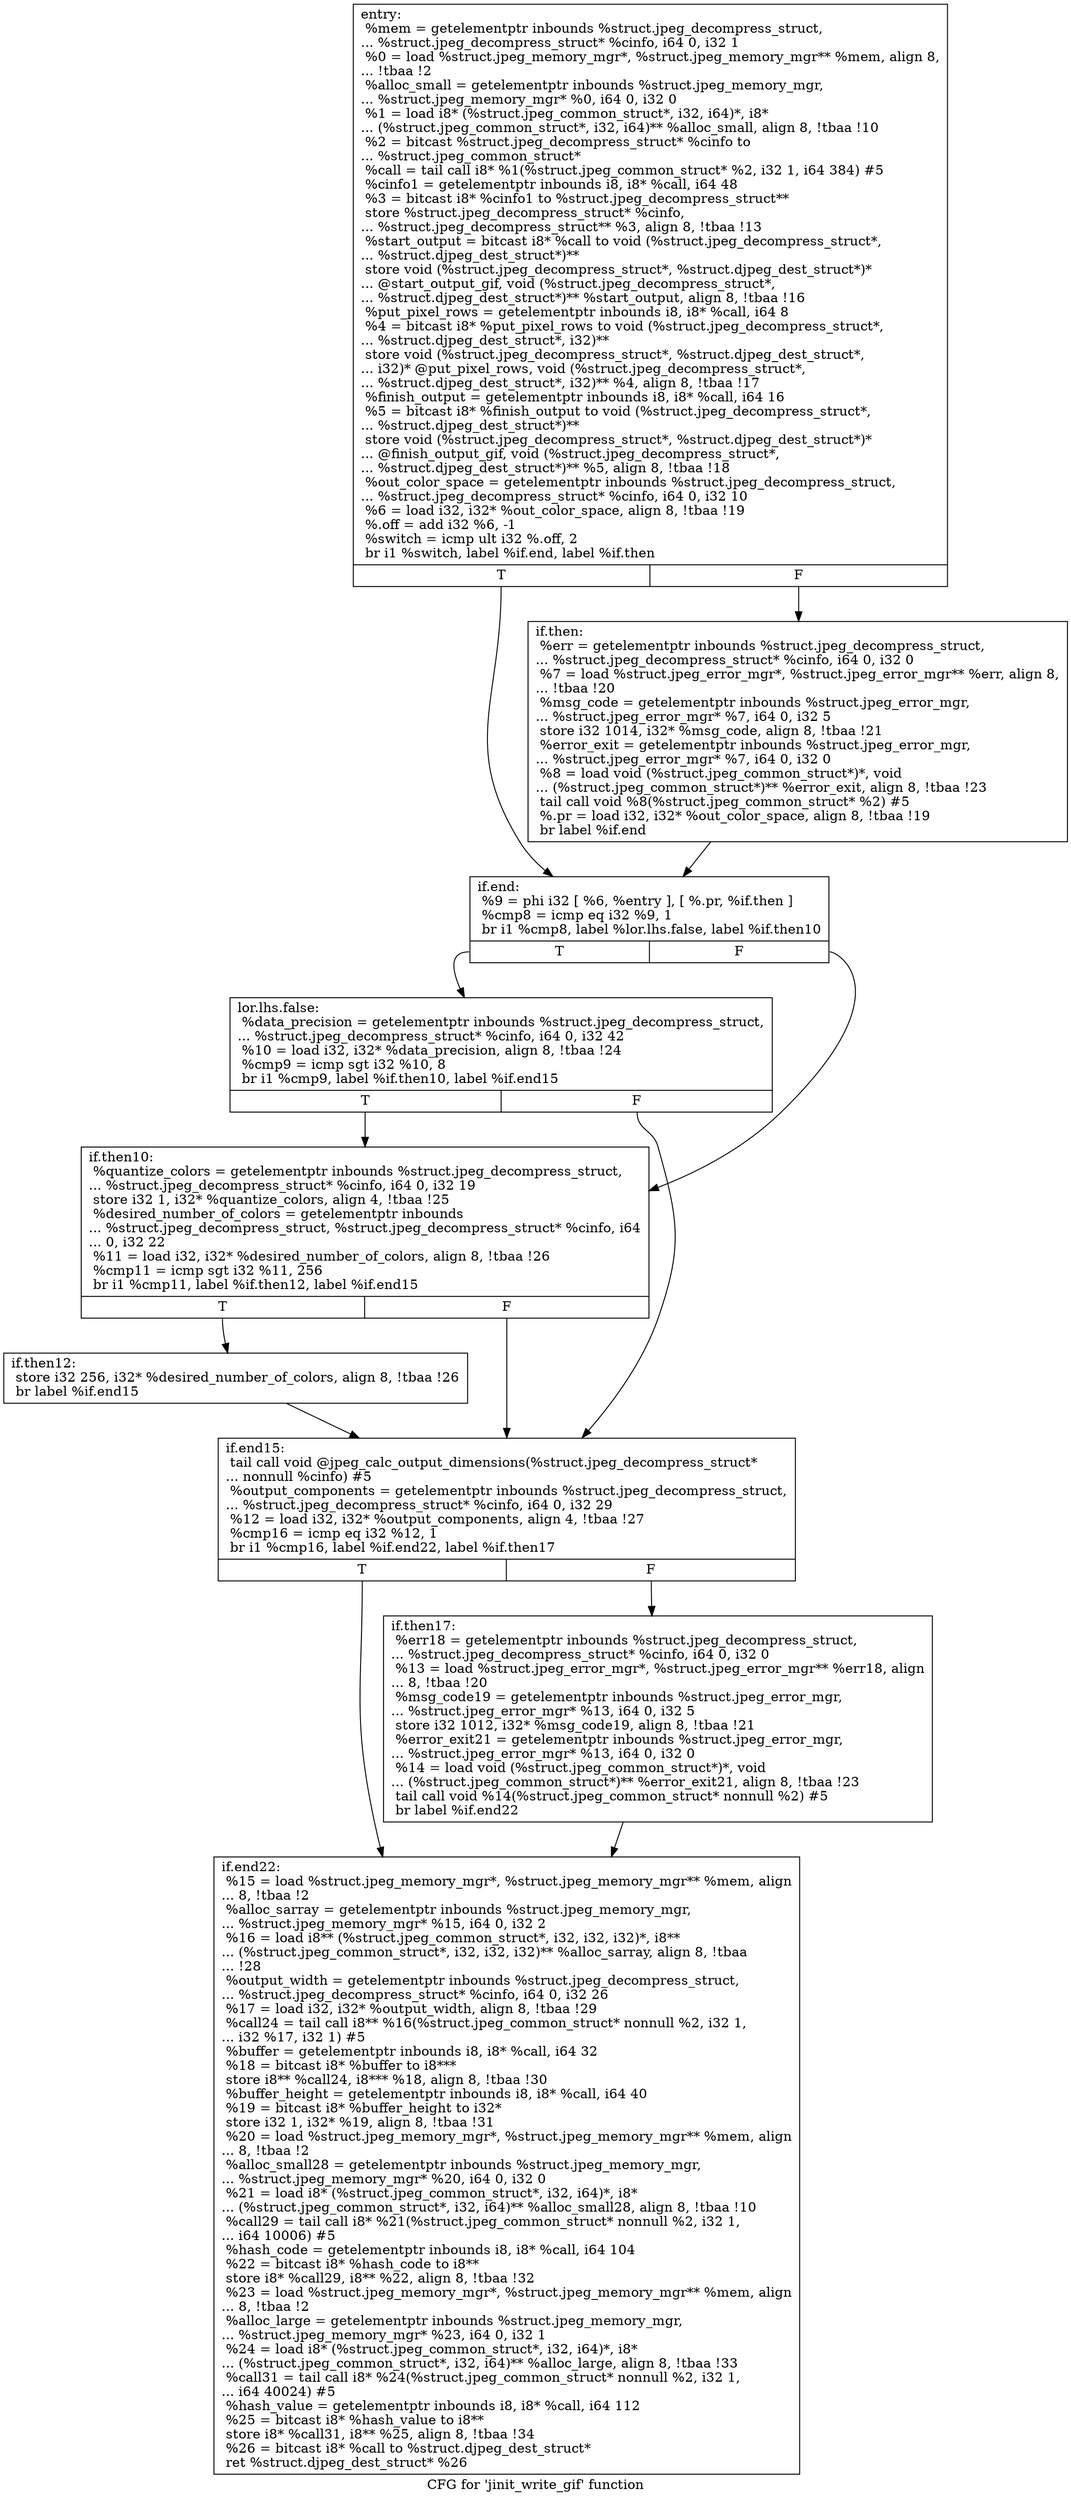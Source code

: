 digraph "CFG for 'jinit_write_gif' function" {
	label="CFG for 'jinit_write_gif' function";

	Node0x4bac220 [shape=record,label="{entry:\l  %mem = getelementptr inbounds %struct.jpeg_decompress_struct,\l... %struct.jpeg_decompress_struct* %cinfo, i64 0, i32 1\l  %0 = load %struct.jpeg_memory_mgr*, %struct.jpeg_memory_mgr** %mem, align 8,\l... !tbaa !2\l  %alloc_small = getelementptr inbounds %struct.jpeg_memory_mgr,\l... %struct.jpeg_memory_mgr* %0, i64 0, i32 0\l  %1 = load i8* (%struct.jpeg_common_struct*, i32, i64)*, i8*\l... (%struct.jpeg_common_struct*, i32, i64)** %alloc_small, align 8, !tbaa !10\l  %2 = bitcast %struct.jpeg_decompress_struct* %cinfo to\l... %struct.jpeg_common_struct*\l  %call = tail call i8* %1(%struct.jpeg_common_struct* %2, i32 1, i64 384) #5\l  %cinfo1 = getelementptr inbounds i8, i8* %call, i64 48\l  %3 = bitcast i8* %cinfo1 to %struct.jpeg_decompress_struct**\l  store %struct.jpeg_decompress_struct* %cinfo,\l... %struct.jpeg_decompress_struct** %3, align 8, !tbaa !13\l  %start_output = bitcast i8* %call to void (%struct.jpeg_decompress_struct*,\l... %struct.djpeg_dest_struct*)**\l  store void (%struct.jpeg_decompress_struct*, %struct.djpeg_dest_struct*)*\l... @start_output_gif, void (%struct.jpeg_decompress_struct*,\l... %struct.djpeg_dest_struct*)** %start_output, align 8, !tbaa !16\l  %put_pixel_rows = getelementptr inbounds i8, i8* %call, i64 8\l  %4 = bitcast i8* %put_pixel_rows to void (%struct.jpeg_decompress_struct*,\l... %struct.djpeg_dest_struct*, i32)**\l  store void (%struct.jpeg_decompress_struct*, %struct.djpeg_dest_struct*,\l... i32)* @put_pixel_rows, void (%struct.jpeg_decompress_struct*,\l... %struct.djpeg_dest_struct*, i32)** %4, align 8, !tbaa !17\l  %finish_output = getelementptr inbounds i8, i8* %call, i64 16\l  %5 = bitcast i8* %finish_output to void (%struct.jpeg_decompress_struct*,\l... %struct.djpeg_dest_struct*)**\l  store void (%struct.jpeg_decompress_struct*, %struct.djpeg_dest_struct*)*\l... @finish_output_gif, void (%struct.jpeg_decompress_struct*,\l... %struct.djpeg_dest_struct*)** %5, align 8, !tbaa !18\l  %out_color_space = getelementptr inbounds %struct.jpeg_decompress_struct,\l... %struct.jpeg_decompress_struct* %cinfo, i64 0, i32 10\l  %6 = load i32, i32* %out_color_space, align 8, !tbaa !19\l  %.off = add i32 %6, -1\l  %switch = icmp ult i32 %.off, 2\l  br i1 %switch, label %if.end, label %if.then\l|{<s0>T|<s1>F}}"];
	Node0x4bac220:s0 -> Node0x4bb2be0;
	Node0x4bac220:s1 -> Node0x4bac180;
	Node0x4bac180 [shape=record,label="{if.then:                                          \l  %err = getelementptr inbounds %struct.jpeg_decompress_struct,\l... %struct.jpeg_decompress_struct* %cinfo, i64 0, i32 0\l  %7 = load %struct.jpeg_error_mgr*, %struct.jpeg_error_mgr** %err, align 8,\l... !tbaa !20\l  %msg_code = getelementptr inbounds %struct.jpeg_error_mgr,\l... %struct.jpeg_error_mgr* %7, i64 0, i32 5\l  store i32 1014, i32* %msg_code, align 8, !tbaa !21\l  %error_exit = getelementptr inbounds %struct.jpeg_error_mgr,\l... %struct.jpeg_error_mgr* %7, i64 0, i32 0\l  %8 = load void (%struct.jpeg_common_struct*)*, void\l... (%struct.jpeg_common_struct*)** %error_exit, align 8, !tbaa !23\l  tail call void %8(%struct.jpeg_common_struct* %2) #5\l  %.pr = load i32, i32* %out_color_space, align 8, !tbaa !19\l  br label %if.end\l}"];
	Node0x4bac180 -> Node0x4bb2be0;
	Node0x4bb2be0 [shape=record,label="{if.end:                                           \l  %9 = phi i32 [ %6, %entry ], [ %.pr, %if.then ]\l  %cmp8 = icmp eq i32 %9, 1\l  br i1 %cmp8, label %lor.lhs.false, label %if.then10\l|{<s0>T|<s1>F}}"];
	Node0x4bb2be0:s0 -> Node0x4bb3f50;
	Node0x4bb2be0:s1 -> Node0x4bb4030;
	Node0x4bb3f50 [shape=record,label="{lor.lhs.false:                                    \l  %data_precision = getelementptr inbounds %struct.jpeg_decompress_struct,\l... %struct.jpeg_decompress_struct* %cinfo, i64 0, i32 42\l  %10 = load i32, i32* %data_precision, align 8, !tbaa !24\l  %cmp9 = icmp sgt i32 %10, 8\l  br i1 %cmp9, label %if.then10, label %if.end15\l|{<s0>T|<s1>F}}"];
	Node0x4bb3f50:s0 -> Node0x4bb4030;
	Node0x4bb3f50:s1 -> Node0x4bb44c0;
	Node0x4bb4030 [shape=record,label="{if.then10:                                        \l  %quantize_colors = getelementptr inbounds %struct.jpeg_decompress_struct,\l... %struct.jpeg_decompress_struct* %cinfo, i64 0, i32 19\l  store i32 1, i32* %quantize_colors, align 4, !tbaa !25\l  %desired_number_of_colors = getelementptr inbounds\l... %struct.jpeg_decompress_struct, %struct.jpeg_decompress_struct* %cinfo, i64\l... 0, i32 22\l  %11 = load i32, i32* %desired_number_of_colors, align 8, !tbaa !26\l  %cmp11 = icmp sgt i32 %11, 256\l  br i1 %cmp11, label %if.then12, label %if.end15\l|{<s0>T|<s1>F}}"];
	Node0x4bb4030:s0 -> Node0x4bb4e00;
	Node0x4bb4030:s1 -> Node0x4bb44c0;
	Node0x4bb4e00 [shape=record,label="{if.then12:                                        \l  store i32 256, i32* %desired_number_of_colors, align 8, !tbaa !26\l  br label %if.end15\l}"];
	Node0x4bb4e00 -> Node0x4bb44c0;
	Node0x4bb44c0 [shape=record,label="{if.end15:                                         \l  tail call void @jpeg_calc_output_dimensions(%struct.jpeg_decompress_struct*\l... nonnull %cinfo) #5\l  %output_components = getelementptr inbounds %struct.jpeg_decompress_struct,\l... %struct.jpeg_decompress_struct* %cinfo, i64 0, i32 29\l  %12 = load i32, i32* %output_components, align 4, !tbaa !27\l  %cmp16 = icmp eq i32 %12, 1\l  br i1 %cmp16, label %if.end22, label %if.then17\l|{<s0>T|<s1>F}}"];
	Node0x4bb44c0:s0 -> Node0x4bb5c10;
	Node0x4bb44c0:s1 -> Node0x4bb5cc0;
	Node0x4bb5cc0 [shape=record,label="{if.then17:                                        \l  %err18 = getelementptr inbounds %struct.jpeg_decompress_struct,\l... %struct.jpeg_decompress_struct* %cinfo, i64 0, i32 0\l  %13 = load %struct.jpeg_error_mgr*, %struct.jpeg_error_mgr** %err18, align\l... 8, !tbaa !20\l  %msg_code19 = getelementptr inbounds %struct.jpeg_error_mgr,\l... %struct.jpeg_error_mgr* %13, i64 0, i32 5\l  store i32 1012, i32* %msg_code19, align 8, !tbaa !21\l  %error_exit21 = getelementptr inbounds %struct.jpeg_error_mgr,\l... %struct.jpeg_error_mgr* %13, i64 0, i32 0\l  %14 = load void (%struct.jpeg_common_struct*)*, void\l... (%struct.jpeg_common_struct*)** %error_exit21, align 8, !tbaa !23\l  tail call void %14(%struct.jpeg_common_struct* nonnull %2) #5\l  br label %if.end22\l}"];
	Node0x4bb5cc0 -> Node0x4bb5c10;
	Node0x4bb5c10 [shape=record,label="{if.end22:                                         \l  %15 = load %struct.jpeg_memory_mgr*, %struct.jpeg_memory_mgr** %mem, align\l... 8, !tbaa !2\l  %alloc_sarray = getelementptr inbounds %struct.jpeg_memory_mgr,\l... %struct.jpeg_memory_mgr* %15, i64 0, i32 2\l  %16 = load i8** (%struct.jpeg_common_struct*, i32, i32, i32)*, i8**\l... (%struct.jpeg_common_struct*, i32, i32, i32)** %alloc_sarray, align 8, !tbaa\l... !28\l  %output_width = getelementptr inbounds %struct.jpeg_decompress_struct,\l... %struct.jpeg_decompress_struct* %cinfo, i64 0, i32 26\l  %17 = load i32, i32* %output_width, align 8, !tbaa !29\l  %call24 = tail call i8** %16(%struct.jpeg_common_struct* nonnull %2, i32 1,\l... i32 %17, i32 1) #5\l  %buffer = getelementptr inbounds i8, i8* %call, i64 32\l  %18 = bitcast i8* %buffer to i8***\l  store i8** %call24, i8*** %18, align 8, !tbaa !30\l  %buffer_height = getelementptr inbounds i8, i8* %call, i64 40\l  %19 = bitcast i8* %buffer_height to i32*\l  store i32 1, i32* %19, align 8, !tbaa !31\l  %20 = load %struct.jpeg_memory_mgr*, %struct.jpeg_memory_mgr** %mem, align\l... 8, !tbaa !2\l  %alloc_small28 = getelementptr inbounds %struct.jpeg_memory_mgr,\l... %struct.jpeg_memory_mgr* %20, i64 0, i32 0\l  %21 = load i8* (%struct.jpeg_common_struct*, i32, i64)*, i8*\l... (%struct.jpeg_common_struct*, i32, i64)** %alloc_small28, align 8, !tbaa !10\l  %call29 = tail call i8* %21(%struct.jpeg_common_struct* nonnull %2, i32 1,\l... i64 10006) #5\l  %hash_code = getelementptr inbounds i8, i8* %call, i64 104\l  %22 = bitcast i8* %hash_code to i8**\l  store i8* %call29, i8** %22, align 8, !tbaa !32\l  %23 = load %struct.jpeg_memory_mgr*, %struct.jpeg_memory_mgr** %mem, align\l... 8, !tbaa !2\l  %alloc_large = getelementptr inbounds %struct.jpeg_memory_mgr,\l... %struct.jpeg_memory_mgr* %23, i64 0, i32 1\l  %24 = load i8* (%struct.jpeg_common_struct*, i32, i64)*, i8*\l... (%struct.jpeg_common_struct*, i32, i64)** %alloc_large, align 8, !tbaa !33\l  %call31 = tail call i8* %24(%struct.jpeg_common_struct* nonnull %2, i32 1,\l... i64 40024) #5\l  %hash_value = getelementptr inbounds i8, i8* %call, i64 112\l  %25 = bitcast i8* %hash_value to i8**\l  store i8* %call31, i8** %25, align 8, !tbaa !34\l  %26 = bitcast i8* %call to %struct.djpeg_dest_struct*\l  ret %struct.djpeg_dest_struct* %26\l}"];
}
